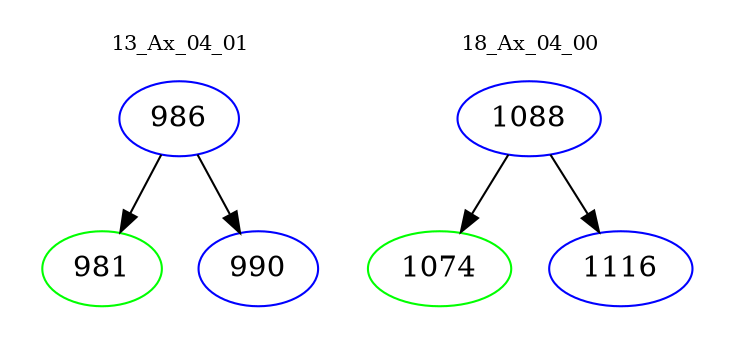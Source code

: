 digraph{
subgraph cluster_0 {
color = white
label = "13_Ax_04_01";
fontsize=10;
T0_986 [label="986", color="blue"]
T0_986 -> T0_981 [color="black"]
T0_981 [label="981", color="green"]
T0_986 -> T0_990 [color="black"]
T0_990 [label="990", color="blue"]
}
subgraph cluster_1 {
color = white
label = "18_Ax_04_00";
fontsize=10;
T1_1088 [label="1088", color="blue"]
T1_1088 -> T1_1074 [color="black"]
T1_1074 [label="1074", color="green"]
T1_1088 -> T1_1116 [color="black"]
T1_1116 [label="1116", color="blue"]
}
}
